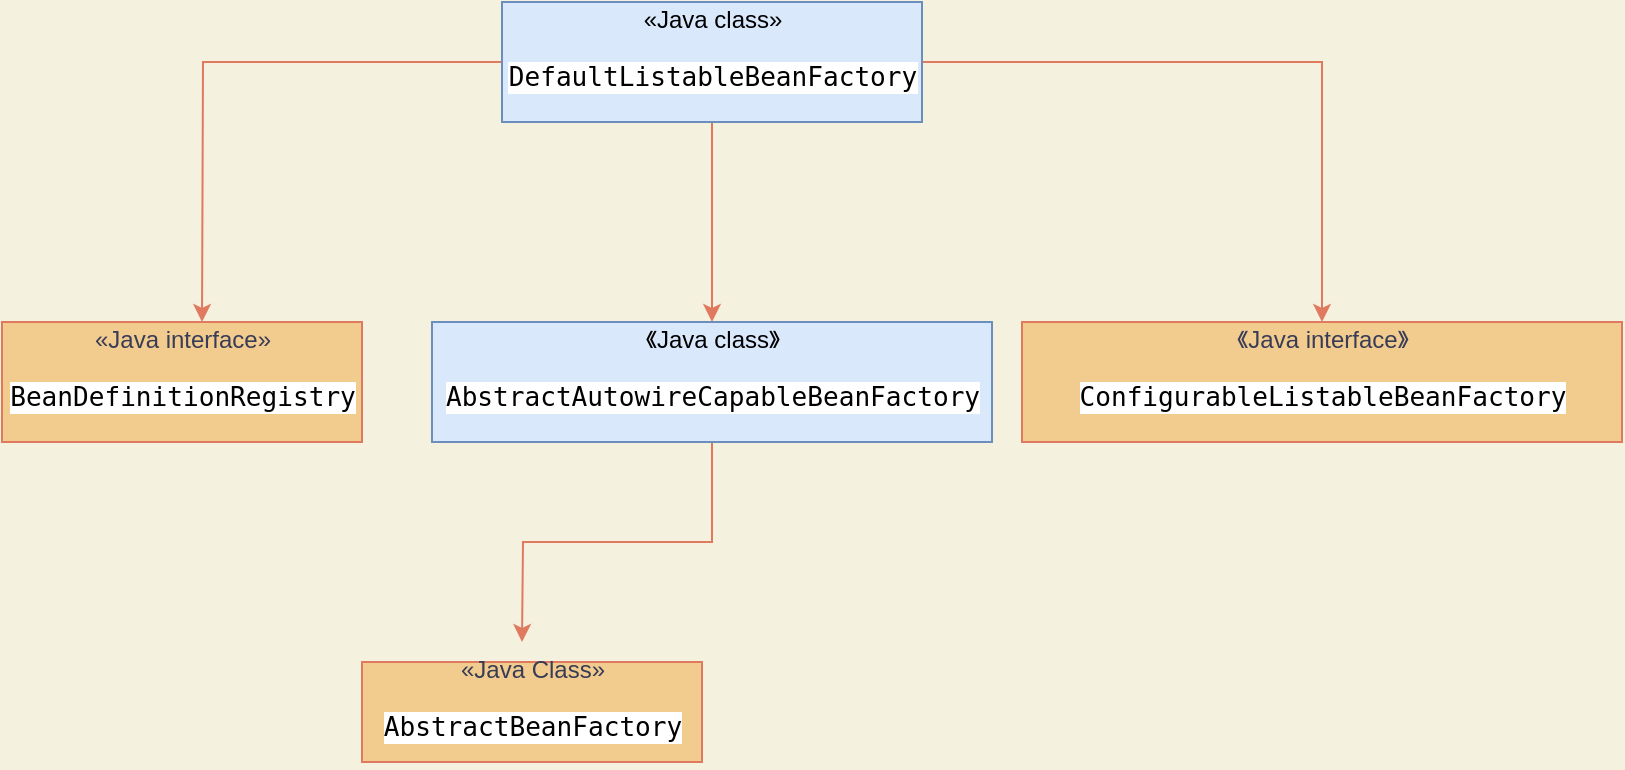 <mxfile version="20.3.0" type="github">
  <diagram id="b4QS8AzE71y9KJXJqie6" name="第 1 页">
    <mxGraphModel dx="1422" dy="793" grid="1" gridSize="10" guides="1" tooltips="1" connect="1" arrows="1" fold="1" page="1" pageScale="1" pageWidth="827" pageHeight="1169" background="#F4F1DE" math="0" shadow="0">
      <root>
        <mxCell id="0" />
        <mxCell id="1" parent="0" />
        <mxCell id="mhQiujRXApvYBwxwYqwX-31" style="edgeStyle=orthogonalEdgeStyle;rounded=0;orthogonalLoop=1;jettySize=auto;html=1;exitX=0;exitY=0.5;exitDx=0;exitDy=0;strokeColor=#E07A5F;fontColor=#393C56;fillColor=#F2CC8F;" edge="1" parent="1" source="mhQiujRXApvYBwxwYqwX-25">
          <mxGeometry relative="1" as="geometry">
            <mxPoint x="380" y="240" as="targetPoint" />
          </mxGeometry>
        </mxCell>
        <mxCell id="mhQiujRXApvYBwxwYqwX-33" value="" style="edgeStyle=orthogonalEdgeStyle;rounded=0;orthogonalLoop=1;jettySize=auto;html=1;strokeColor=#E07A5F;fontColor=#393C56;fillColor=#F2CC8F;" edge="1" parent="1" source="mhQiujRXApvYBwxwYqwX-25" target="mhQiujRXApvYBwxwYqwX-32">
          <mxGeometry relative="1" as="geometry" />
        </mxCell>
        <mxCell id="mhQiujRXApvYBwxwYqwX-36" style="edgeStyle=orthogonalEdgeStyle;rounded=0;orthogonalLoop=1;jettySize=auto;html=1;exitX=1;exitY=0.5;exitDx=0;exitDy=0;entryX=0.5;entryY=0;entryDx=0;entryDy=0;strokeColor=#E07A5F;fontColor=#393C56;fillColor=#F2CC8F;" edge="1" parent="1" source="mhQiujRXApvYBwxwYqwX-25" target="mhQiujRXApvYBwxwYqwX-35">
          <mxGeometry relative="1" as="geometry" />
        </mxCell>
        <mxCell id="mhQiujRXApvYBwxwYqwX-25" value="«Java class»&lt;br&gt;&lt;pre style=&quot;background-color:#ffffff;color:#000000;font-family:&#39;JetBrains Mono&#39;,monospace;font-size:9.8pt;&quot;&gt;DefaultListableBeanFactory&lt;/pre&gt;" style="html=1;strokeColor=#6c8ebf;fillColor=#dae8fc;" vertex="1" parent="1">
          <mxGeometry x="530" y="80" width="210" height="60" as="geometry" />
        </mxCell>
        <mxCell id="mhQiujRXApvYBwxwYqwX-28" value="«Java interface»&lt;br&gt;&lt;pre style=&quot;background-color:#ffffff;color:#000000;font-family:&#39;JetBrains Mono&#39;,monospace;font-size:9.8pt;&quot;&gt;BeanDefinitionRegistry&lt;/pre&gt;" style="html=1;strokeColor=#E07A5F;fontColor=#393C56;fillColor=#F2CC8F;" vertex="1" parent="1">
          <mxGeometry x="280" y="240" width="180" height="60" as="geometry" />
        </mxCell>
        <mxCell id="mhQiujRXApvYBwxwYqwX-37" style="edgeStyle=orthogonalEdgeStyle;rounded=0;orthogonalLoop=1;jettySize=auto;html=1;exitX=0.5;exitY=1;exitDx=0;exitDy=0;strokeColor=#E07A5F;fontColor=#393C56;fillColor=#F2CC8F;" edge="1" parent="1" source="mhQiujRXApvYBwxwYqwX-32">
          <mxGeometry relative="1" as="geometry">
            <mxPoint x="540" y="400" as="targetPoint" />
          </mxGeometry>
        </mxCell>
        <mxCell id="mhQiujRXApvYBwxwYqwX-32" value="《Java class》&lt;br&gt;&lt;pre style=&quot;background-color:#ffffff;color:#000000;font-family:&#39;JetBrains Mono&#39;,monospace;font-size:9.8pt;&quot;&gt;AbstractAutowireCapableBeanFactory&lt;/pre&gt;" style="html=1;strokeColor=#6c8ebf;fillColor=#dae8fc;" vertex="1" parent="1">
          <mxGeometry x="495" y="240" width="280" height="60" as="geometry" />
        </mxCell>
        <mxCell id="mhQiujRXApvYBwxwYqwX-35" value="《Java interface》&lt;br&gt;&lt;pre style=&quot;background-color:#ffffff;color:#000000;font-family:&#39;JetBrains Mono&#39;,monospace;font-size:9.8pt;&quot;&gt;ConfigurableListableBeanFactory&lt;/pre&gt;" style="html=1;strokeColor=#E07A5F;fontColor=#393C56;fillColor=#F2CC8F;" vertex="1" parent="1">
          <mxGeometry x="790" y="240" width="300" height="60" as="geometry" />
        </mxCell>
        <mxCell id="mhQiujRXApvYBwxwYqwX-38" value="«Java Class»&lt;br&gt;&lt;pre style=&quot;background-color:#ffffff;color:#000000;font-family:&#39;JetBrains Mono&#39;,monospace;font-size:9.8pt;&quot;&gt;AbstractBeanFactory&lt;/pre&gt;" style="html=1;strokeColor=#E07A5F;fontColor=#393C56;fillColor=#F2CC8F;" vertex="1" parent="1">
          <mxGeometry x="460" y="410" width="170" height="50" as="geometry" />
        </mxCell>
      </root>
    </mxGraphModel>
  </diagram>
</mxfile>
